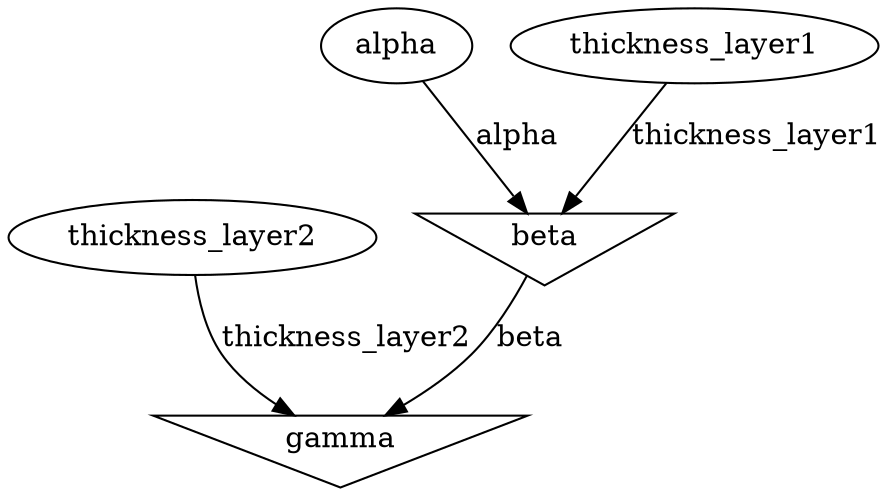digraph G {
beta [shape=invtriangle];
alpha;
alpha -> beta  [label=alpha];
thickness_layer1;
thickness_layer1 -> beta  [label=thickness_layer1];
gamma [shape=invtriangle];
beta -> gamma  [label=beta];
thickness_layer2;
thickness_layer2 -> gamma  [label=thickness_layer2];
}
